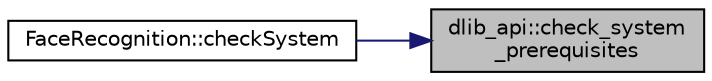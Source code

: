 digraph "dlib_api::check_system_prerequisites"
{
 // LATEX_PDF_SIZE
  edge [fontname="Helvetica",fontsize="10",labelfontname="Helvetica",labelfontsize="10"];
  node [fontname="Helvetica",fontsize="10",shape=record];
  rankdir="RL";
  Node1 [label="dlib_api::check_system\l_prerequisites",height=0.2,width=0.4,color="black", fillcolor="grey75", style="filled", fontcolor="black",tooltip="check if we have proper system setup to perform face recognition"];
  Node1 -> Node2 [dir="back",color="midnightblue",fontsize="10",style="solid",fontname="Helvetica"];
  Node2 [label="FaceRecognition::checkSystem",height=0.2,width=0.4,color="black", fillcolor="white", style="filled",URL="$class_face_recognition.html#ae959a8a98346b9d638fffab4fe115ac3",tooltip=" "];
}
